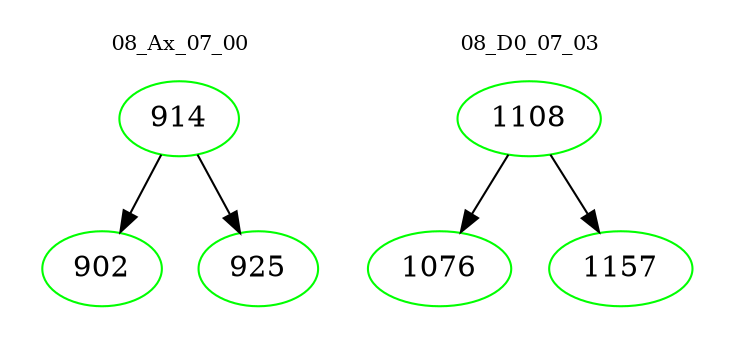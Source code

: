 digraph{
subgraph cluster_0 {
color = white
label = "08_Ax_07_00";
fontsize=10;
T0_914 [label="914", color="green"]
T0_914 -> T0_902 [color="black"]
T0_902 [label="902", color="green"]
T0_914 -> T0_925 [color="black"]
T0_925 [label="925", color="green"]
}
subgraph cluster_1 {
color = white
label = "08_D0_07_03";
fontsize=10;
T1_1108 [label="1108", color="green"]
T1_1108 -> T1_1076 [color="black"]
T1_1076 [label="1076", color="green"]
T1_1108 -> T1_1157 [color="black"]
T1_1157 [label="1157", color="green"]
}
}
